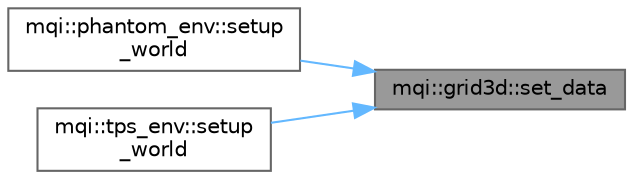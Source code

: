 digraph "mqi::grid3d::set_data"
{
 // LATEX_PDF_SIZE
  bgcolor="transparent";
  edge [fontname=Helvetica,fontsize=10,labelfontname=Helvetica,labelfontsize=10];
  node [fontname=Helvetica,fontsize=10,shape=box,height=0.2,width=0.4];
  rankdir="RL";
  Node1 [id="Node000001",label="mqi::grid3d::set_data",height=0.2,width=0.4,color="gray40", fillcolor="grey60", style="filled", fontcolor="black",tooltip="Sets the grid's data from an externally managed data source."];
  Node1 -> Node2 [id="edge1_Node000001_Node000002",dir="back",color="steelblue1",style="solid",tooltip=" "];
  Node2 [id="Node000002",label="mqi::phantom_env::setup\l_world",height=0.2,width=0.4,color="grey40", fillcolor="white", style="filled",URL="$classmqi_1_1phantom__env.html#af046cc06af737d4856c651346c6e8de9",tooltip="Sets up the world geometry, including the water phantom."];
  Node1 -> Node3 [id="edge2_Node000001_Node000003",dir="back",color="steelblue1",style="solid",tooltip=" "];
  Node3 [id="Node000003",label="mqi::tps_env::setup\l_world",height=0.2,width=0.4,color="grey40", fillcolor="white", style="filled",URL="$classmqi_1_1tps__env.html#ad69ee252b1752210a67af91b124c0020",tooltip="Sets up the world geometry, including the patient geometry from CT data and beamline components."];
}
